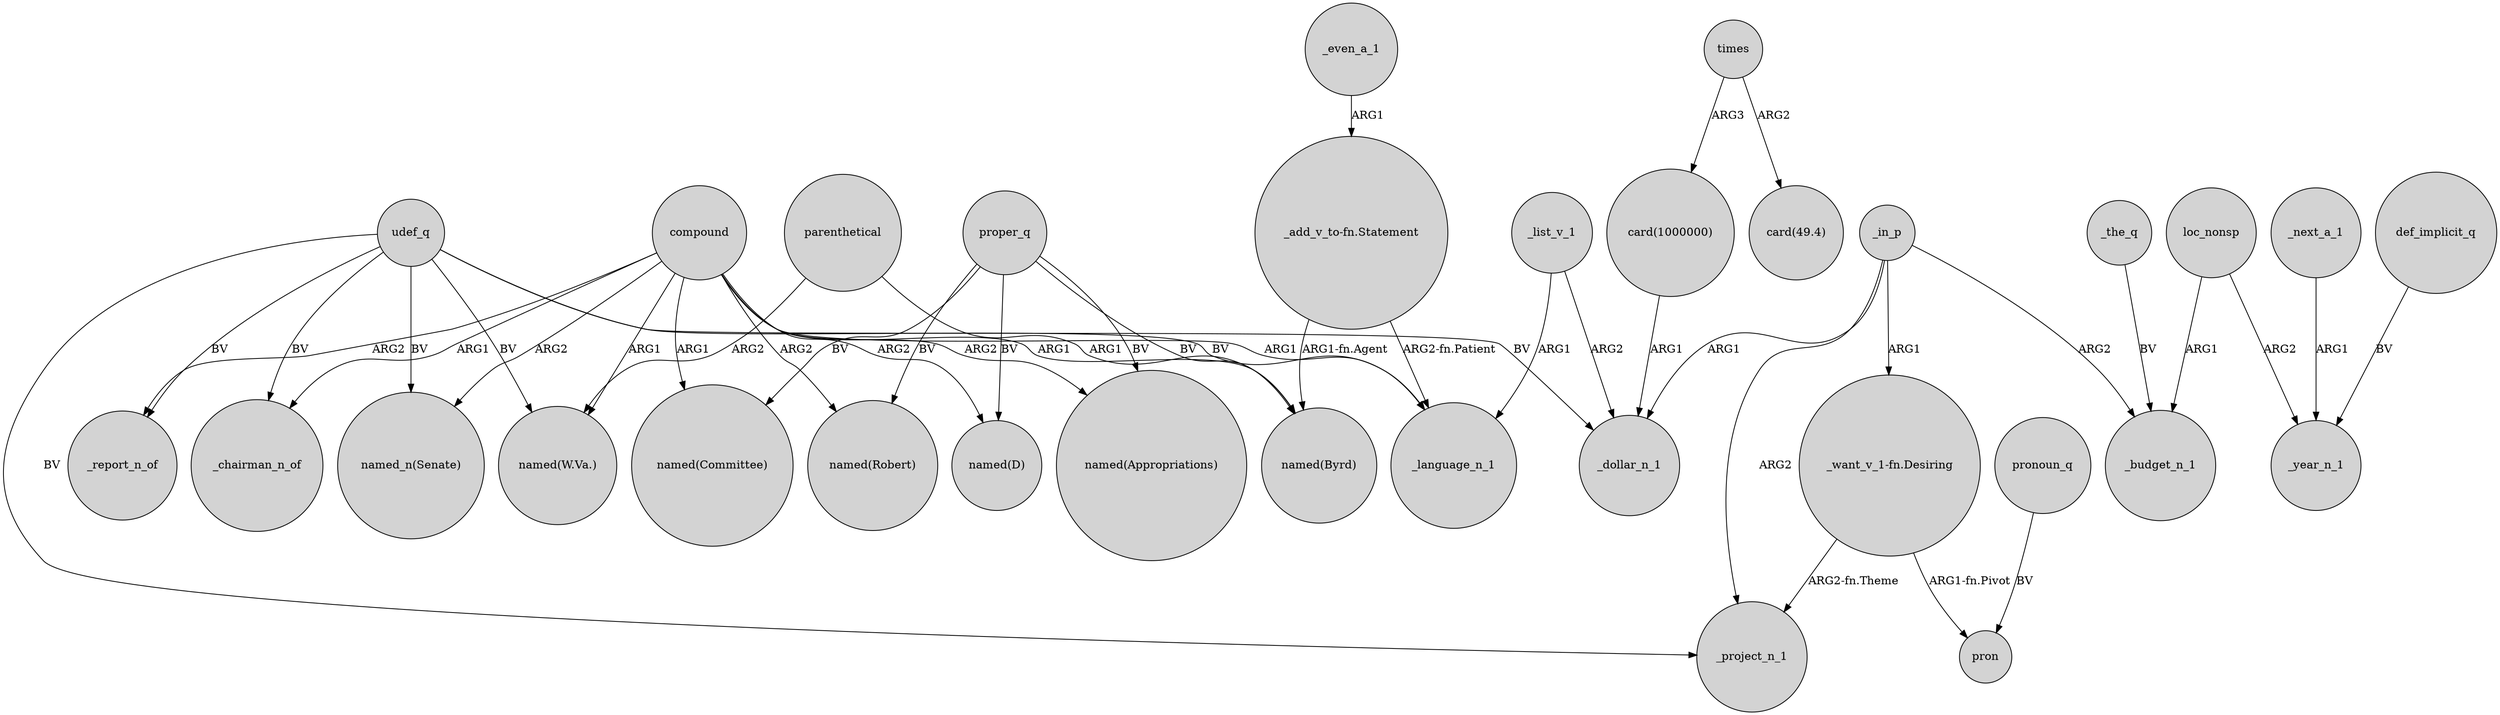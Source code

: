 digraph {
	node [shape=circle style=filled]
	"card(1000000)" -> _dollar_n_1 [label=ARG1]
	"_want_v_1-fn.Desiring" -> _project_n_1 [label="ARG2-fn.Theme"]
	parenthetical -> "named(Byrd)" [label=ARG1]
	compound -> _chairman_n_of [label=ARG1]
	_in_p -> "_want_v_1-fn.Desiring" [label=ARG1]
	loc_nonsp -> _budget_n_1 [label=ARG1]
	def_implicit_q -> _year_n_1 [label=BV]
	compound -> "named(W.Va.)" [label=ARG1]
	_the_q -> _budget_n_1 [label=BV]
	"_add_v_to-fn.Statement" -> _language_n_1 [label="ARG2-fn.Patient"]
	udef_q -> _project_n_1 [label=BV]
	compound -> _language_n_1 [label=ARG1]
	compound -> "named(Robert)" [label=ARG2]
	proper_q -> "named(Appropriations)" [label=BV]
	"_want_v_1-fn.Desiring" -> pron [label="ARG1-fn.Pivot"]
	_even_a_1 -> "_add_v_to-fn.Statement" [label=ARG1]
	udef_q -> _report_n_of [label=BV]
	udef_q -> _chairman_n_of [label=BV]
	udef_q -> _language_n_1 [label=BV]
	compound -> "named(Byrd)" [label=ARG1]
	pronoun_q -> pron [label=BV]
	times -> "card(1000000)" [label=ARG3]
	proper_q -> "named(Robert)" [label=BV]
	_next_a_1 -> _year_n_1 [label=ARG1]
	compound -> "named_n(Senate)" [label=ARG2]
	loc_nonsp -> _year_n_1 [label=ARG2]
	compound -> "named(D)" [label=ARG2]
	proper_q -> "named(Committee)" [label=BV]
	compound -> "named(Committee)" [label=ARG1]
	udef_q -> "named_n(Senate)" [label=BV]
	times -> "card(49.4)" [label=ARG2]
	_in_p -> _budget_n_1 [label=ARG2]
	compound -> "named(Appropriations)" [label=ARG2]
	proper_q -> "named(D)" [label=BV]
	_in_p -> _dollar_n_1 [label=ARG1]
	"_add_v_to-fn.Statement" -> "named(Byrd)" [label="ARG1-fn.Agent"]
	compound -> _report_n_of [label=ARG2]
	_list_v_1 -> _dollar_n_1 [label=ARG2]
	udef_q -> _dollar_n_1 [label=BV]
	udef_q -> "named(W.Va.)" [label=BV]
	parenthetical -> "named(W.Va.)" [label=ARG2]
	_in_p -> _project_n_1 [label=ARG2]
	proper_q -> "named(Byrd)" [label=BV]
	_list_v_1 -> _language_n_1 [label=ARG1]
}
